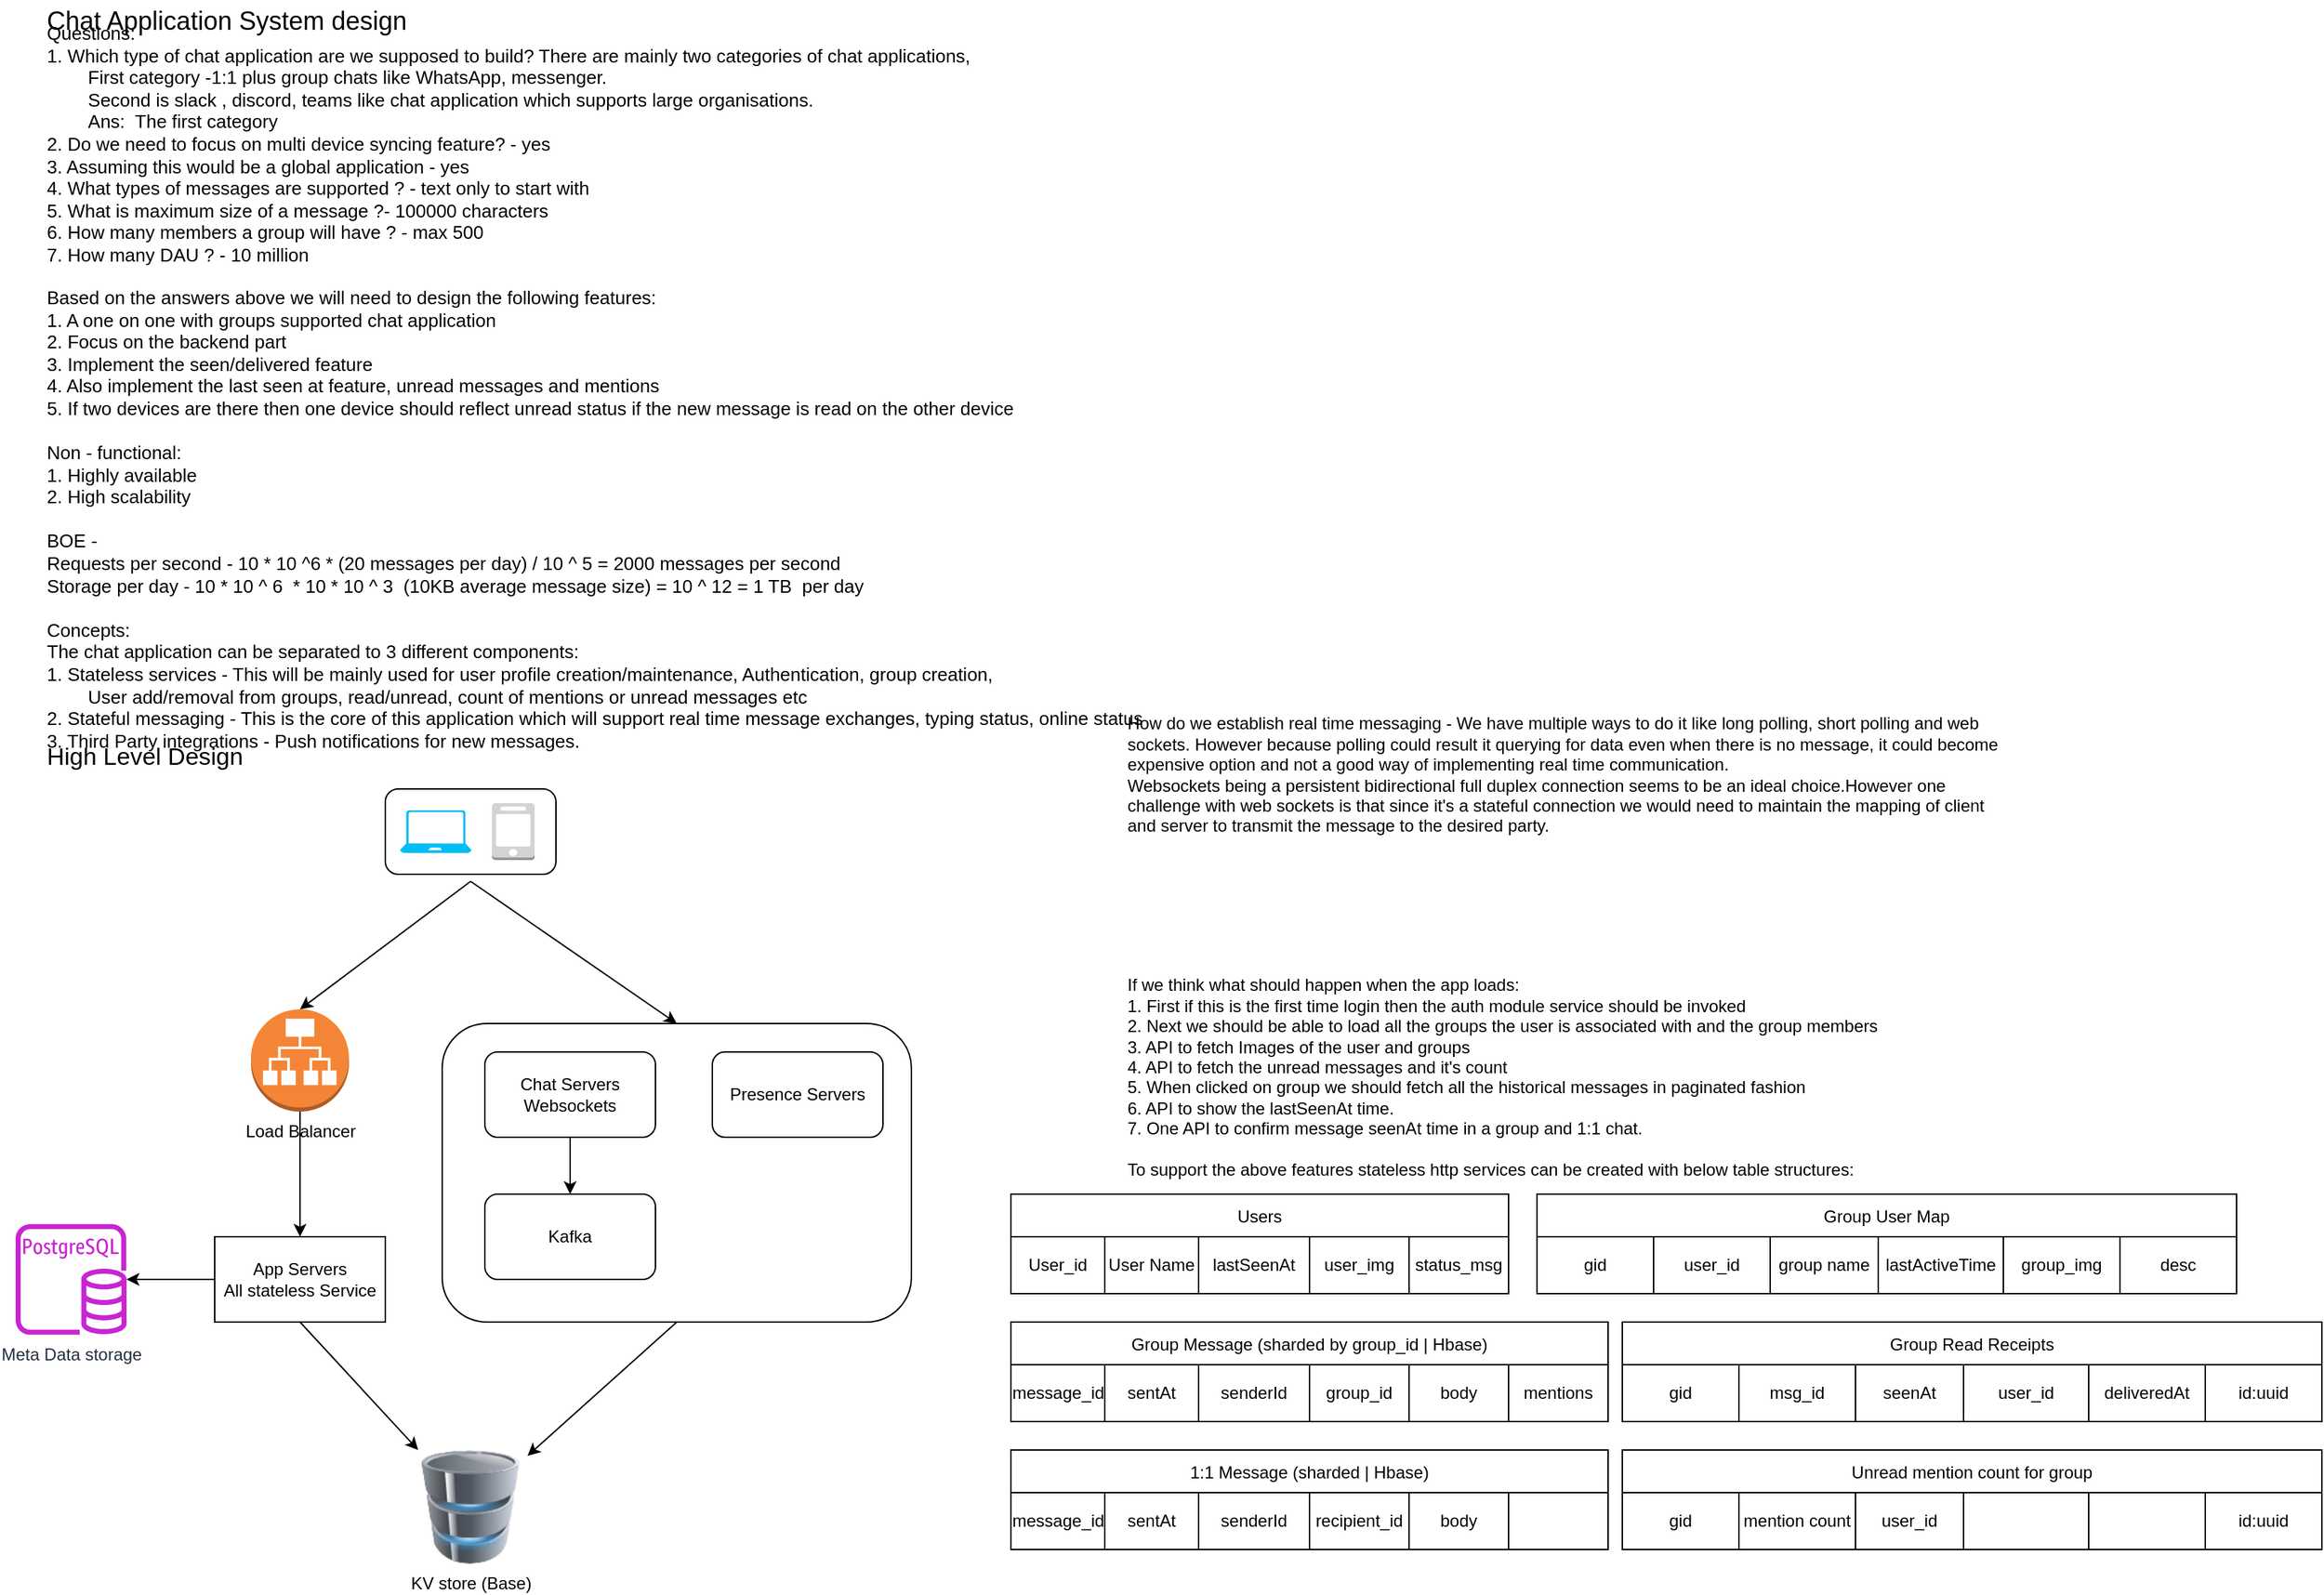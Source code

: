 <mxfile version="24.3.1" type="github">
  <diagram name="Page-1" id="3VYbJmwqDZBETqcIFygg">
    <mxGraphModel dx="2074" dy="1190" grid="1" gridSize="10" guides="1" tooltips="1" connect="1" arrows="1" fold="1" page="1" pageScale="1" pageWidth="827" pageHeight="1169" math="0" shadow="0">
      <root>
        <mxCell id="0" />
        <mxCell id="1" parent="0" />
        <mxCell id="UpVBmO8LdcwkQg-ua9Jf-8" value="" style="rounded=1;whiteSpace=wrap;html=1;" vertex="1" parent="1">
          <mxGeometry x="320" y="750" width="330" height="210" as="geometry" />
        </mxCell>
        <mxCell id="HWvaaGP3WwTQ4oXDmzbK-1" value="&lt;div style=&quot;&quot;&gt;&lt;font style=&quot;font-size: 13px;&quot;&gt;Questions:&lt;/font&gt;&lt;/div&gt;&lt;div style=&quot;&quot;&gt;&lt;font style=&quot;font-size: 13px;&quot;&gt;1. Which type of chat application are we supposed to build? There are mainly two categories of chat applications,&amp;nbsp;&lt;/font&gt;&lt;/div&gt;&lt;div style=&quot;&quot;&gt;&lt;font style=&quot;font-size: 13px;&quot;&gt;&lt;span style=&quot;white-space: pre;&quot;&gt;&#x9;First category -&lt;/span&gt;1:1 plus group chats like WhatsApp, messenger.&amp;nbsp;&lt;/font&gt;&lt;/div&gt;&lt;div style=&quot;&quot;&gt;&lt;font style=&quot;font-size: 13px;&quot;&gt;&lt;span style=&quot;white-space: pre;&quot;&gt;&#x9;&lt;/span&gt;Second is slack , discord, teams like chat application which supports large organisations.&lt;/font&gt;&lt;/div&gt;&lt;div style=&quot;&quot;&gt;&lt;font style=&quot;font-size: 13px;&quot;&gt;&lt;span style=&quot;white-space: pre;&quot;&gt;&#x9;Ans:  The first category&lt;/span&gt;&lt;br&gt;&lt;/font&gt;&lt;/div&gt;&lt;div style=&quot;&quot;&gt;&lt;font&gt;&lt;font size=&quot;2&quot;&gt;&lt;span style=&quot;white-space: pre;&quot;&gt;2. Do we need to focus on multi device syncing feature? - yes&lt;/span&gt;&lt;/font&gt;&lt;/font&gt;&lt;/div&gt;&lt;div style=&quot;&quot;&gt;&lt;font&gt;&lt;font size=&quot;2&quot;&gt;&lt;span style=&quot;white-space: pre;&quot;&gt;3. Assuming this would be a global application - yes&lt;/span&gt;&lt;/font&gt;&lt;/font&gt;&lt;/div&gt;&lt;div style=&quot;&quot;&gt;&lt;font&gt;&lt;font size=&quot;2&quot;&gt;&lt;span style=&quot;white-space: pre;&quot;&gt;4. What types of messages are supported ? - text &lt;/span&gt;&lt;/font&gt;&lt;/font&gt;&lt;font size=&quot;2&quot;&gt;&lt;span style=&quot;white-space: pre;&quot;&gt;only to start with&lt;/span&gt;&lt;/font&gt;&lt;/div&gt;&lt;div style=&quot;&quot;&gt;&lt;font size=&quot;2&quot;&gt;&lt;span style=&quot;white-space: pre;&quot;&gt;5. What is maximum size of a message ?- 100000 characters&lt;/span&gt;&lt;/font&gt;&lt;/div&gt;&lt;div style=&quot;&quot;&gt;&lt;font size=&quot;2&quot;&gt;&lt;span style=&quot;white-space: pre;&quot;&gt;6. How many members a group will have ? - max 500&lt;/span&gt;&lt;/font&gt;&lt;/div&gt;&lt;div style=&quot;&quot;&gt;&lt;font size=&quot;2&quot;&gt;&lt;span style=&quot;white-space: pre;&quot;&gt;7. How many DAU ? - 10 million&lt;/span&gt;&lt;/font&gt;&lt;/div&gt;&lt;div style=&quot;&quot;&gt;&lt;br&gt;&lt;/div&gt;&lt;div style=&quot;&quot;&gt;&lt;font size=&quot;2&quot;&gt;&lt;span style=&quot;white-space: pre;&quot;&gt;Based on the answers above we will need to design the following features:&lt;/span&gt;&lt;/font&gt;&lt;/div&gt;&lt;div style=&quot;&quot;&gt;&lt;font size=&quot;2&quot;&gt;&lt;span style=&quot;white-space: pre;&quot;&gt;1. A one on one with groups supported chat application&lt;/span&gt;&lt;/font&gt;&lt;/div&gt;&lt;div style=&quot;&quot;&gt;&lt;font size=&quot;2&quot;&gt;&lt;span style=&quot;white-space: pre;&quot;&gt;2. Focus on the backend part&lt;/span&gt;&lt;/font&gt;&lt;/div&gt;&lt;div style=&quot;&quot;&gt;&lt;font size=&quot;2&quot;&gt;&lt;span style=&quot;white-space: pre;&quot;&gt;3. Implement the seen/delivered feature&lt;/span&gt;&lt;/font&gt;&lt;/div&gt;&lt;div style=&quot;&quot;&gt;&lt;span style=&quot;font-size: small; white-space: pre;&quot;&gt;4. Also implement the last seen at feature, unread messages and mentions&lt;/span&gt;&lt;font size=&quot;2&quot;&gt;&lt;span style=&quot;white-space: pre;&quot;&gt;&lt;br&gt;&lt;/span&gt;&lt;/font&gt;&lt;/div&gt;&lt;div style=&quot;&quot;&gt;&lt;span style=&quot;font-size: small; white-space: pre;&quot;&gt;5. If two devices are there then one device should reflect unread status if the new message is read on the other device&lt;/span&gt;&lt;/div&gt;&lt;div style=&quot;&quot;&gt;&lt;font size=&quot;2&quot;&gt;&lt;span style=&quot;white-space: pre;&quot;&gt;&lt;br&gt;&lt;/span&gt;&lt;/font&gt;&lt;/div&gt;&lt;div style=&quot;&quot;&gt;&lt;font size=&quot;2&quot;&gt;&lt;span style=&quot;white-space: pre;&quot;&gt;Non - functional:&lt;/span&gt;&lt;/font&gt;&lt;/div&gt;&lt;div style=&quot;&quot;&gt;&lt;font size=&quot;2&quot;&gt;&lt;span style=&quot;white-space: pre;&quot;&gt;1. Highly available&lt;/span&gt;&lt;/font&gt;&lt;/div&gt;&lt;div style=&quot;&quot;&gt;&lt;font size=&quot;2&quot;&gt;&lt;span style=&quot;white-space: pre;&quot;&gt;2. High scalability&lt;/span&gt;&lt;/font&gt;&lt;/div&gt;&lt;div style=&quot;&quot;&gt;&lt;font size=&quot;2&quot;&gt;&lt;span style=&quot;white-space: pre;&quot;&gt;&lt;br&gt;&lt;/span&gt;&lt;/font&gt;&lt;/div&gt;&lt;div style=&quot;&quot;&gt;&lt;font size=&quot;2&quot;&gt;&lt;span style=&quot;white-space: pre;&quot;&gt;BOE - &lt;/span&gt;&lt;/font&gt;&lt;/div&gt;&lt;div style=&quot;&quot;&gt;&lt;font size=&quot;2&quot;&gt;&lt;span style=&quot;white-space: pre;&quot;&gt;Requests per second - 10 * 10 ^6 * (20 messages per day) / 10 ^ 5 = 2000 messages per second&lt;/span&gt;&lt;/font&gt;&lt;/div&gt;&lt;div style=&quot;&quot;&gt;&lt;font size=&quot;2&quot;&gt;&lt;span style=&quot;white-space: pre;&quot;&gt;Storage per day - 10 * 10 ^ 6  * 10 * 10 ^ 3  (10KB average message size) = 10 ^ 12 = 1 TB  per day&lt;/span&gt;&lt;/font&gt;&lt;/div&gt;&lt;div style=&quot;&quot;&gt;&lt;font size=&quot;2&quot;&gt;&lt;span style=&quot;white-space: pre;&quot;&gt;&lt;br&gt;&lt;/span&gt;&lt;/font&gt;&lt;/div&gt;&lt;div style=&quot;&quot;&gt;&lt;font size=&quot;2&quot;&gt;&lt;span style=&quot;white-space: pre;&quot;&gt;Concepts:&lt;/span&gt;&lt;/font&gt;&lt;/div&gt;&lt;div style=&quot;&quot;&gt;&lt;font size=&quot;2&quot;&gt;&lt;span style=&quot;white-space: pre;&quot;&gt;The chat application can be separated to 3 different components:&lt;/span&gt;&lt;/font&gt;&lt;/div&gt;&lt;div style=&quot;&quot;&gt;&lt;font size=&quot;2&quot;&gt;&lt;span style=&quot;white-space: pre;&quot;&gt;1. Stateless services - This will be mainly used for user profile creation/maintenance, Authentication, group creation,&lt;/span&gt;&lt;/font&gt;&lt;/div&gt;&lt;div style=&quot;&quot;&gt;&lt;font size=&quot;2&quot;&gt;&lt;span style=&quot;white-space: pre;&quot;&gt;&lt;span style=&quot;white-space: pre;&quot;&gt;&#x9;&lt;/span&gt;User add/removal from groups, read/unread, count of mentions or unread messages etc&lt;/span&gt;&lt;/font&gt;&lt;/div&gt;&lt;div style=&quot;&quot;&gt;&lt;font size=&quot;2&quot;&gt;&lt;span style=&quot;white-space: pre;&quot;&gt;2. Stateful messaging - This is the core of this application which will support real time message exchanges, typing status, online status&lt;/span&gt;&lt;/font&gt;&lt;/div&gt;&lt;div style=&quot;&quot;&gt;&lt;font size=&quot;2&quot;&gt;&lt;span style=&quot;white-space: pre;&quot;&gt;3. Third Party integrations - Push notifications for new messages.&lt;/span&gt;&lt;/font&gt;&lt;/div&gt;&lt;div style=&quot;&quot;&gt;&lt;font size=&quot;2&quot;&gt;&lt;span style=&quot;white-space: pre;&quot;&gt;&lt;br&gt;&lt;/span&gt;&lt;/font&gt;&lt;/div&gt;" style="text;strokeColor=none;align=left;fillColor=none;html=1;verticalAlign=middle;whiteSpace=wrap;rounded=0;" parent="1" vertex="1">
          <mxGeometry x="40" y="80" width="690" height="460" as="geometry" />
        </mxCell>
        <mxCell id="HWvaaGP3WwTQ4oXDmzbK-2" value="&lt;div style=&quot;&quot;&gt;&lt;font style=&quot;font-size: 18px;&quot;&gt;Chat Application System design&lt;/font&gt;&lt;/div&gt;" style="text;strokeColor=none;align=left;fillColor=none;html=1;verticalAlign=middle;whiteSpace=wrap;rounded=0;" parent="1" vertex="1">
          <mxGeometry x="40" y="30" width="310" height="30" as="geometry" />
        </mxCell>
        <mxCell id="HWvaaGP3WwTQ4oXDmzbK-3" value="&lt;font style=&quot;font-size: 17px;&quot;&gt;High Level Design&lt;/font&gt;" style="text;strokeColor=none;align=left;fillColor=none;html=1;verticalAlign=middle;whiteSpace=wrap;rounded=0;" parent="1" vertex="1">
          <mxGeometry x="40" y="548" width="200" height="30" as="geometry" />
        </mxCell>
        <mxCell id="HWvaaGP3WwTQ4oXDmzbK-7" value="Load Balancer" style="outlineConnect=0;dashed=0;verticalLabelPosition=bottom;verticalAlign=top;align=center;html=1;shape=mxgraph.aws3.application_load_balancer;fillColor=#F58536;gradientColor=none;" parent="1" vertex="1">
          <mxGeometry x="185.5" y="740" width="69" height="72" as="geometry" />
        </mxCell>
        <mxCell id="HWvaaGP3WwTQ4oXDmzbK-11" value="KV store (Base)" style="image;html=1;image=img/lib/clip_art/computers/Database_128x128.png" parent="1" vertex="1">
          <mxGeometry x="300" y="1050" width="80" height="80" as="geometry" />
        </mxCell>
        <mxCell id="HWvaaGP3WwTQ4oXDmzbK-12" value="App Servers&lt;div&gt;All stateless Service&lt;/div&gt;" style="rounded=0;whiteSpace=wrap;html=1;" parent="1" vertex="1">
          <mxGeometry x="160" y="900" width="120" height="60" as="geometry" />
        </mxCell>
        <mxCell id="HWvaaGP3WwTQ4oXDmzbK-15" value="Chat Servers&lt;div&gt;Websockets&lt;/div&gt;" style="rounded=1;whiteSpace=wrap;html=1;" parent="1" vertex="1">
          <mxGeometry x="350" y="770" width="120" height="60" as="geometry" />
        </mxCell>
        <mxCell id="HWvaaGP3WwTQ4oXDmzbK-16" value="Meta Data storage" style="sketch=0;outlineConnect=0;fontColor=#232F3E;gradientColor=none;fillColor=#C925D1;strokeColor=none;dashed=0;verticalLabelPosition=bottom;verticalAlign=top;align=center;html=1;fontSize=12;fontStyle=0;aspect=fixed;pointerEvents=1;shape=mxgraph.aws4.rds_postgresql_instance;" parent="1" vertex="1">
          <mxGeometry x="20" y="891" width="78" height="78" as="geometry" />
        </mxCell>
        <mxCell id="HWvaaGP3WwTQ4oXDmzbK-19" value="Kafka" style="rounded=1;whiteSpace=wrap;html=1;" parent="1" vertex="1">
          <mxGeometry x="350" y="870" width="120" height="60" as="geometry" />
        </mxCell>
        <mxCell id="HWvaaGP3WwTQ4oXDmzbK-20" value="Presence Servers" style="rounded=1;whiteSpace=wrap;html=1;" parent="1" vertex="1">
          <mxGeometry x="510" y="770" width="120" height="60" as="geometry" />
        </mxCell>
        <mxCell id="y-Os3jITyolEBnI4brBV-3" value="How do we establish real time messaging - We have multiple ways to do it like long polling, short polling and web sockets. However because polling could result it querying for data even when there is no message, it could become expensive option and not a good way of implementing real time communication.&amp;nbsp;&lt;div&gt;Websockets being a persistent bidirectional full duplex connection seems to be an ideal choice.However one challenge with web sockets is that since it&#39;s a stateful connection we would need to maintain the mapping of client and server to transmit the message to the desired party.&lt;/div&gt;" style="text;strokeColor=none;align=left;fillColor=none;html=1;verticalAlign=middle;whiteSpace=wrap;rounded=0;" parent="1" vertex="1">
          <mxGeometry x="800" y="520" width="620" height="110" as="geometry" />
        </mxCell>
        <mxCell id="UpVBmO8LdcwkQg-ua9Jf-4" value="" style="group" vertex="1" connectable="0" parent="1">
          <mxGeometry x="280" y="585" width="120" height="60" as="geometry" />
        </mxCell>
        <mxCell id="UpVBmO8LdcwkQg-ua9Jf-3" value="" style="rounded=1;whiteSpace=wrap;html=1;" vertex="1" parent="UpVBmO8LdcwkQg-ua9Jf-4">
          <mxGeometry width="120" height="60" as="geometry" />
        </mxCell>
        <mxCell id="HWvaaGP3WwTQ4oXDmzbK-4" value="" style="outlineConnect=0;dashed=0;verticalLabelPosition=bottom;verticalAlign=top;align=center;html=1;shape=mxgraph.aws3.mobile_client;fillColor=#D2D3D3;gradientColor=none;" parent="UpVBmO8LdcwkQg-ua9Jf-4" vertex="1">
          <mxGeometry x="75" y="10" width="30" height="40" as="geometry" />
        </mxCell>
        <mxCell id="HWvaaGP3WwTQ4oXDmzbK-5" value="" style="verticalLabelPosition=bottom;html=1;verticalAlign=top;align=center;strokeColor=none;fillColor=#00BEF2;shape=mxgraph.azure.laptop;pointerEvents=1;" parent="UpVBmO8LdcwkQg-ua9Jf-4" vertex="1">
          <mxGeometry x="10.5" y="15" width="50" height="30" as="geometry" />
        </mxCell>
        <mxCell id="UpVBmO8LdcwkQg-ua9Jf-6" value="" style="edgeStyle=none;orthogonalLoop=1;jettySize=auto;html=1;rounded=0;entryX=0.5;entryY=0;entryDx=0;entryDy=0;entryPerimeter=0;" edge="1" parent="1" target="HWvaaGP3WwTQ4oXDmzbK-7">
          <mxGeometry width="80" relative="1" as="geometry">
            <mxPoint x="340" y="650" as="sourcePoint" />
            <mxPoint x="410" y="690" as="targetPoint" />
            <Array as="points" />
          </mxGeometry>
        </mxCell>
        <mxCell id="UpVBmO8LdcwkQg-ua9Jf-7" value="" style="edgeStyle=none;orthogonalLoop=1;jettySize=auto;html=1;rounded=0;entryX=0.5;entryY=0;entryDx=0;entryDy=0;" edge="1" parent="1" target="UpVBmO8LdcwkQg-ua9Jf-8">
          <mxGeometry width="80" relative="1" as="geometry">
            <mxPoint x="340" y="650" as="sourcePoint" />
            <mxPoint x="440" y="690" as="targetPoint" />
            <Array as="points" />
          </mxGeometry>
        </mxCell>
        <mxCell id="UpVBmO8LdcwkQg-ua9Jf-9" value="" style="edgeStyle=none;orthogonalLoop=1;jettySize=auto;html=1;rounded=0;exitX=0.5;exitY=1;exitDx=0;exitDy=0;exitPerimeter=0;" edge="1" parent="1" source="HWvaaGP3WwTQ4oXDmzbK-7" target="HWvaaGP3WwTQ4oXDmzbK-12">
          <mxGeometry width="80" relative="1" as="geometry">
            <mxPoint x="30" y="750" as="sourcePoint" />
            <mxPoint x="110" y="750" as="targetPoint" />
            <Array as="points" />
          </mxGeometry>
        </mxCell>
        <mxCell id="UpVBmO8LdcwkQg-ua9Jf-10" value="" style="edgeStyle=none;orthogonalLoop=1;jettySize=auto;html=1;rounded=0;exitX=0;exitY=0.5;exitDx=0;exitDy=0;" edge="1" parent="1" source="HWvaaGP3WwTQ4oXDmzbK-12" target="HWvaaGP3WwTQ4oXDmzbK-16">
          <mxGeometry width="80" relative="1" as="geometry">
            <mxPoint x="220" y="1040" as="sourcePoint" />
            <mxPoint x="300" y="1040" as="targetPoint" />
            <Array as="points" />
          </mxGeometry>
        </mxCell>
        <mxCell id="UpVBmO8LdcwkQg-ua9Jf-11" value="" style="edgeStyle=none;orthogonalLoop=1;jettySize=auto;html=1;rounded=0;exitX=0.5;exitY=1;exitDx=0;exitDy=0;" edge="1" parent="1" source="UpVBmO8LdcwkQg-ua9Jf-8" target="HWvaaGP3WwTQ4oXDmzbK-11">
          <mxGeometry width="80" relative="1" as="geometry">
            <mxPoint x="500" y="1010" as="sourcePoint" />
            <mxPoint x="580" y="1010" as="targetPoint" />
            <Array as="points" />
          </mxGeometry>
        </mxCell>
        <mxCell id="UpVBmO8LdcwkQg-ua9Jf-12" value="" style="edgeStyle=none;orthogonalLoop=1;jettySize=auto;html=1;rounded=0;exitX=0.5;exitY=1;exitDx=0;exitDy=0;" edge="1" parent="1" source="HWvaaGP3WwTQ4oXDmzbK-12" target="HWvaaGP3WwTQ4oXDmzbK-11">
          <mxGeometry width="80" relative="1" as="geometry">
            <mxPoint x="210" y="1020" as="sourcePoint" />
            <mxPoint x="290" y="1020" as="targetPoint" />
            <Array as="points" />
          </mxGeometry>
        </mxCell>
        <mxCell id="UpVBmO8LdcwkQg-ua9Jf-13" value="" style="edgeStyle=none;orthogonalLoop=1;jettySize=auto;html=1;rounded=0;exitX=0.5;exitY=1;exitDx=0;exitDy=0;" edge="1" parent="1" source="HWvaaGP3WwTQ4oXDmzbK-15" target="HWvaaGP3WwTQ4oXDmzbK-19">
          <mxGeometry width="80" relative="1" as="geometry">
            <mxPoint x="600" y="1050" as="sourcePoint" />
            <mxPoint x="680" y="1050" as="targetPoint" />
            <Array as="points" />
          </mxGeometry>
        </mxCell>
        <mxCell id="UpVBmO8LdcwkQg-ua9Jf-14" value="If we think what should happen when the app loads:&lt;div&gt;1. First if this is the first time login then the auth module service should be invoked&lt;/div&gt;&lt;div&gt;2. Next we should be able to load all the groups the user is associated with and the group members&lt;/div&gt;&lt;div&gt;3. API to fetch Images of the user and groups&lt;/div&gt;&lt;div&gt;4. API to fetch the unread messages and it&#39;s count&lt;/div&gt;&lt;div&gt;5. When clicked on group we should fetch all the historical messages in paginated fashion&lt;/div&gt;&lt;div&gt;6. API to show the lastSeenAt time.&lt;/div&gt;&lt;div&gt;7. One API to confirm message seenAt time in a group and 1:1 chat.&lt;/div&gt;&lt;div&gt;&lt;br&gt;&lt;/div&gt;&lt;div&gt;To support the above features stateless http services can be created with below table structures:&lt;/div&gt;&lt;div&gt;&lt;br&gt;&lt;/div&gt;" style="text;strokeColor=none;align=left;fillColor=none;html=1;verticalAlign=middle;whiteSpace=wrap;rounded=0;" vertex="1" parent="1">
          <mxGeometry x="800" y="710" width="630" height="170" as="geometry" />
        </mxCell>
        <mxCell id="UpVBmO8LdcwkQg-ua9Jf-22" value="Group User Map" style="shape=table;startSize=30;container=1;collapsible=0;childLayout=tableLayout;" vertex="1" parent="1">
          <mxGeometry x="1090" y="870" width="492" height="70" as="geometry" />
        </mxCell>
        <mxCell id="UpVBmO8LdcwkQg-ua9Jf-23" value="" style="shape=tableRow;horizontal=0;startSize=0;swimlaneHead=0;swimlaneBody=0;strokeColor=inherit;top=0;left=0;bottom=0;right=0;collapsible=0;dropTarget=0;fillColor=none;points=[[0,0.5],[1,0.5]];portConstraint=eastwest;" vertex="1" parent="UpVBmO8LdcwkQg-ua9Jf-22">
          <mxGeometry y="30" width="492" height="40" as="geometry" />
        </mxCell>
        <mxCell id="UpVBmO8LdcwkQg-ua9Jf-24" value="gid" style="shape=partialRectangle;html=1;whiteSpace=wrap;connectable=0;strokeColor=inherit;overflow=hidden;fillColor=none;top=0;left=0;bottom=0;right=0;pointerEvents=1;" vertex="1" parent="UpVBmO8LdcwkQg-ua9Jf-23">
          <mxGeometry width="82" height="40" as="geometry">
            <mxRectangle width="82" height="40" as="alternateBounds" />
          </mxGeometry>
        </mxCell>
        <mxCell id="UpVBmO8LdcwkQg-ua9Jf-25" value="user_id" style="shape=partialRectangle;html=1;whiteSpace=wrap;connectable=0;strokeColor=inherit;overflow=hidden;fillColor=none;top=0;left=0;bottom=0;right=0;pointerEvents=1;" vertex="1" parent="UpVBmO8LdcwkQg-ua9Jf-23">
          <mxGeometry x="82" width="82" height="40" as="geometry">
            <mxRectangle width="82" height="40" as="alternateBounds" />
          </mxGeometry>
        </mxCell>
        <mxCell id="UpVBmO8LdcwkQg-ua9Jf-26" value="group name" style="shape=partialRectangle;html=1;whiteSpace=wrap;connectable=0;strokeColor=inherit;overflow=hidden;fillColor=none;top=0;left=0;bottom=0;right=0;pointerEvents=1;" vertex="1" parent="UpVBmO8LdcwkQg-ua9Jf-23">
          <mxGeometry x="164" width="76" height="40" as="geometry">
            <mxRectangle width="76" height="40" as="alternateBounds" />
          </mxGeometry>
        </mxCell>
        <mxCell id="UpVBmO8LdcwkQg-ua9Jf-27" value="lastActiveTime" style="shape=partialRectangle;html=1;whiteSpace=wrap;connectable=0;strokeColor=inherit;overflow=hidden;fillColor=none;top=0;left=0;bottom=0;right=0;pointerEvents=1;" vertex="1" parent="UpVBmO8LdcwkQg-ua9Jf-23">
          <mxGeometry x="240" width="88" height="40" as="geometry">
            <mxRectangle width="88" height="40" as="alternateBounds" />
          </mxGeometry>
        </mxCell>
        <mxCell id="UpVBmO8LdcwkQg-ua9Jf-28" value="group_img" style="shape=partialRectangle;html=1;whiteSpace=wrap;connectable=0;strokeColor=inherit;overflow=hidden;fillColor=none;top=0;left=0;bottom=0;right=0;pointerEvents=1;" vertex="1" parent="UpVBmO8LdcwkQg-ua9Jf-23">
          <mxGeometry x="328" width="82" height="40" as="geometry">
            <mxRectangle width="82" height="40" as="alternateBounds" />
          </mxGeometry>
        </mxCell>
        <mxCell id="UpVBmO8LdcwkQg-ua9Jf-69" value="desc" style="shape=partialRectangle;html=1;whiteSpace=wrap;connectable=0;strokeColor=inherit;overflow=hidden;fillColor=none;top=0;left=0;bottom=0;right=0;pointerEvents=1;" vertex="1" parent="UpVBmO8LdcwkQg-ua9Jf-23">
          <mxGeometry x="410" width="82" height="40" as="geometry">
            <mxRectangle width="82" height="40" as="alternateBounds" />
          </mxGeometry>
        </mxCell>
        <mxCell id="UpVBmO8LdcwkQg-ua9Jf-48" value="Users" style="shape=table;startSize=30;container=1;collapsible=0;childLayout=tableLayout;" vertex="1" parent="1">
          <mxGeometry x="720" y="870" width="350" height="70" as="geometry" />
        </mxCell>
        <mxCell id="UpVBmO8LdcwkQg-ua9Jf-49" value="" style="shape=tableRow;horizontal=0;startSize=0;swimlaneHead=0;swimlaneBody=0;strokeColor=inherit;top=0;left=0;bottom=0;right=0;collapsible=0;dropTarget=0;fillColor=none;points=[[0,0.5],[1,0.5]];portConstraint=eastwest;" vertex="1" parent="UpVBmO8LdcwkQg-ua9Jf-48">
          <mxGeometry y="30" width="350" height="40" as="geometry" />
        </mxCell>
        <mxCell id="UpVBmO8LdcwkQg-ua9Jf-50" value="User_id" style="shape=partialRectangle;html=1;whiteSpace=wrap;connectable=0;strokeColor=inherit;overflow=hidden;fillColor=none;top=0;left=0;bottom=0;right=0;pointerEvents=1;" vertex="1" parent="UpVBmO8LdcwkQg-ua9Jf-49">
          <mxGeometry width="66" height="40" as="geometry">
            <mxRectangle width="66" height="40" as="alternateBounds" />
          </mxGeometry>
        </mxCell>
        <mxCell id="UpVBmO8LdcwkQg-ua9Jf-51" value="User Name" style="shape=partialRectangle;html=1;whiteSpace=wrap;connectable=0;strokeColor=inherit;overflow=hidden;fillColor=none;top=0;left=0;bottom=0;right=0;pointerEvents=1;" vertex="1" parent="UpVBmO8LdcwkQg-ua9Jf-49">
          <mxGeometry x="66" width="66" height="40" as="geometry">
            <mxRectangle width="66" height="40" as="alternateBounds" />
          </mxGeometry>
        </mxCell>
        <mxCell id="UpVBmO8LdcwkQg-ua9Jf-52" value="lastSeenAt" style="shape=partialRectangle;html=1;whiteSpace=wrap;connectable=0;strokeColor=inherit;overflow=hidden;fillColor=none;top=0;left=0;bottom=0;right=0;pointerEvents=1;" vertex="1" parent="UpVBmO8LdcwkQg-ua9Jf-49">
          <mxGeometry x="132" width="78" height="40" as="geometry">
            <mxRectangle width="78" height="40" as="alternateBounds" />
          </mxGeometry>
        </mxCell>
        <mxCell id="UpVBmO8LdcwkQg-ua9Jf-53" value="user_img" style="shape=partialRectangle;html=1;whiteSpace=wrap;connectable=0;strokeColor=inherit;overflow=hidden;fillColor=none;top=0;left=0;bottom=0;right=0;pointerEvents=1;" vertex="1" parent="UpVBmO8LdcwkQg-ua9Jf-49">
          <mxGeometry x="210" width="70" height="40" as="geometry">
            <mxRectangle width="70" height="40" as="alternateBounds" />
          </mxGeometry>
        </mxCell>
        <mxCell id="UpVBmO8LdcwkQg-ua9Jf-54" value="status_msg" style="shape=partialRectangle;html=1;whiteSpace=wrap;connectable=0;strokeColor=inherit;overflow=hidden;fillColor=none;top=0;left=0;bottom=0;right=0;pointerEvents=1;" vertex="1" parent="UpVBmO8LdcwkQg-ua9Jf-49">
          <mxGeometry x="280" width="70" height="40" as="geometry">
            <mxRectangle width="70" height="40" as="alternateBounds" />
          </mxGeometry>
        </mxCell>
        <mxCell id="UpVBmO8LdcwkQg-ua9Jf-56" value="Group Message (sharded by group_id | Hbase)" style="shape=table;startSize=30;container=1;collapsible=0;childLayout=tableLayout;" vertex="1" parent="1">
          <mxGeometry x="720" y="960" width="420" height="70" as="geometry" />
        </mxCell>
        <mxCell id="UpVBmO8LdcwkQg-ua9Jf-57" value="" style="shape=tableRow;horizontal=0;startSize=0;swimlaneHead=0;swimlaneBody=0;strokeColor=inherit;top=0;left=0;bottom=0;right=0;collapsible=0;dropTarget=0;fillColor=none;points=[[0,0.5],[1,0.5]];portConstraint=eastwest;" vertex="1" parent="UpVBmO8LdcwkQg-ua9Jf-56">
          <mxGeometry y="30" width="420" height="40" as="geometry" />
        </mxCell>
        <mxCell id="UpVBmO8LdcwkQg-ua9Jf-58" value="message_id" style="shape=partialRectangle;html=1;whiteSpace=wrap;connectable=0;strokeColor=inherit;overflow=hidden;fillColor=none;top=0;left=0;bottom=0;right=0;pointerEvents=1;" vertex="1" parent="UpVBmO8LdcwkQg-ua9Jf-57">
          <mxGeometry width="66" height="40" as="geometry">
            <mxRectangle width="66" height="40" as="alternateBounds" />
          </mxGeometry>
        </mxCell>
        <mxCell id="UpVBmO8LdcwkQg-ua9Jf-59" value="sentAt" style="shape=partialRectangle;html=1;whiteSpace=wrap;connectable=0;strokeColor=inherit;overflow=hidden;fillColor=none;top=0;left=0;bottom=0;right=0;pointerEvents=1;" vertex="1" parent="UpVBmO8LdcwkQg-ua9Jf-57">
          <mxGeometry x="66" width="66" height="40" as="geometry">
            <mxRectangle width="66" height="40" as="alternateBounds" />
          </mxGeometry>
        </mxCell>
        <mxCell id="UpVBmO8LdcwkQg-ua9Jf-60" value="senderId" style="shape=partialRectangle;html=1;whiteSpace=wrap;connectable=0;strokeColor=inherit;overflow=hidden;fillColor=none;top=0;left=0;bottom=0;right=0;pointerEvents=1;" vertex="1" parent="UpVBmO8LdcwkQg-ua9Jf-57">
          <mxGeometry x="132" width="78" height="40" as="geometry">
            <mxRectangle width="78" height="40" as="alternateBounds" />
          </mxGeometry>
        </mxCell>
        <mxCell id="UpVBmO8LdcwkQg-ua9Jf-61" value="group_id" style="shape=partialRectangle;html=1;whiteSpace=wrap;connectable=0;strokeColor=inherit;overflow=hidden;fillColor=none;top=0;left=0;bottom=0;right=0;pointerEvents=1;" vertex="1" parent="UpVBmO8LdcwkQg-ua9Jf-57">
          <mxGeometry x="210" width="70" height="40" as="geometry">
            <mxRectangle width="70" height="40" as="alternateBounds" />
          </mxGeometry>
        </mxCell>
        <mxCell id="UpVBmO8LdcwkQg-ua9Jf-62" value="body" style="shape=partialRectangle;html=1;whiteSpace=wrap;connectable=0;strokeColor=inherit;overflow=hidden;fillColor=none;top=0;left=0;bottom=0;right=0;pointerEvents=1;" vertex="1" parent="UpVBmO8LdcwkQg-ua9Jf-57">
          <mxGeometry x="280" width="70" height="40" as="geometry">
            <mxRectangle width="70" height="40" as="alternateBounds" />
          </mxGeometry>
        </mxCell>
        <mxCell id="UpVBmO8LdcwkQg-ua9Jf-78" value="mentions" style="shape=partialRectangle;html=1;whiteSpace=wrap;connectable=0;strokeColor=inherit;overflow=hidden;fillColor=none;top=0;left=0;bottom=0;right=0;pointerEvents=1;" vertex="1" parent="UpVBmO8LdcwkQg-ua9Jf-57">
          <mxGeometry x="350" width="70" height="40" as="geometry">
            <mxRectangle width="70" height="40" as="alternateBounds" />
          </mxGeometry>
        </mxCell>
        <mxCell id="UpVBmO8LdcwkQg-ua9Jf-70" value="Group Read Receipts" style="shape=table;startSize=30;container=1;collapsible=0;childLayout=tableLayout;" vertex="1" parent="1">
          <mxGeometry x="1150" y="960" width="492" height="70" as="geometry" />
        </mxCell>
        <mxCell id="UpVBmO8LdcwkQg-ua9Jf-71" value="" style="shape=tableRow;horizontal=0;startSize=0;swimlaneHead=0;swimlaneBody=0;strokeColor=inherit;top=0;left=0;bottom=0;right=0;collapsible=0;dropTarget=0;fillColor=none;points=[[0,0.5],[1,0.5]];portConstraint=eastwest;" vertex="1" parent="UpVBmO8LdcwkQg-ua9Jf-70">
          <mxGeometry y="30" width="492" height="40" as="geometry" />
        </mxCell>
        <mxCell id="UpVBmO8LdcwkQg-ua9Jf-72" value="gid" style="shape=partialRectangle;html=1;whiteSpace=wrap;connectable=0;strokeColor=inherit;overflow=hidden;fillColor=none;top=0;left=0;bottom=0;right=0;pointerEvents=1;" vertex="1" parent="UpVBmO8LdcwkQg-ua9Jf-71">
          <mxGeometry width="82" height="40" as="geometry">
            <mxRectangle width="82" height="40" as="alternateBounds" />
          </mxGeometry>
        </mxCell>
        <mxCell id="UpVBmO8LdcwkQg-ua9Jf-73" value="msg_id" style="shape=partialRectangle;html=1;whiteSpace=wrap;connectable=0;strokeColor=inherit;overflow=hidden;fillColor=none;top=0;left=0;bottom=0;right=0;pointerEvents=1;" vertex="1" parent="UpVBmO8LdcwkQg-ua9Jf-71">
          <mxGeometry x="82" width="82" height="40" as="geometry">
            <mxRectangle width="82" height="40" as="alternateBounds" />
          </mxGeometry>
        </mxCell>
        <mxCell id="UpVBmO8LdcwkQg-ua9Jf-74" value="seenAt" style="shape=partialRectangle;html=1;whiteSpace=wrap;connectable=0;strokeColor=inherit;overflow=hidden;fillColor=none;top=0;left=0;bottom=0;right=0;pointerEvents=1;" vertex="1" parent="UpVBmO8LdcwkQg-ua9Jf-71">
          <mxGeometry x="164" width="76" height="40" as="geometry">
            <mxRectangle width="76" height="40" as="alternateBounds" />
          </mxGeometry>
        </mxCell>
        <mxCell id="UpVBmO8LdcwkQg-ua9Jf-75" value="user_id" style="shape=partialRectangle;html=1;whiteSpace=wrap;connectable=0;strokeColor=inherit;overflow=hidden;fillColor=none;top=0;left=0;bottom=0;right=0;pointerEvents=1;" vertex="1" parent="UpVBmO8LdcwkQg-ua9Jf-71">
          <mxGeometry x="240" width="88" height="40" as="geometry">
            <mxRectangle width="88" height="40" as="alternateBounds" />
          </mxGeometry>
        </mxCell>
        <mxCell id="UpVBmO8LdcwkQg-ua9Jf-76" value="deliveredAt" style="shape=partialRectangle;html=1;whiteSpace=wrap;connectable=0;strokeColor=inherit;overflow=hidden;fillColor=none;top=0;left=0;bottom=0;right=0;pointerEvents=1;" vertex="1" parent="UpVBmO8LdcwkQg-ua9Jf-71">
          <mxGeometry x="328" width="82" height="40" as="geometry">
            <mxRectangle width="82" height="40" as="alternateBounds" />
          </mxGeometry>
        </mxCell>
        <mxCell id="UpVBmO8LdcwkQg-ua9Jf-95" value="id:uuid" style="shape=partialRectangle;html=1;whiteSpace=wrap;connectable=0;strokeColor=inherit;overflow=hidden;fillColor=none;top=0;left=0;bottom=0;right=0;pointerEvents=1;" vertex="1" parent="UpVBmO8LdcwkQg-ua9Jf-71">
          <mxGeometry x="410" width="82" height="40" as="geometry">
            <mxRectangle width="82" height="40" as="alternateBounds" />
          </mxGeometry>
        </mxCell>
        <mxCell id="UpVBmO8LdcwkQg-ua9Jf-79" value="1:1 Message (sharded | Hbase)" style="shape=table;startSize=30;container=1;collapsible=0;childLayout=tableLayout;" vertex="1" parent="1">
          <mxGeometry x="720" y="1050" width="420" height="70" as="geometry" />
        </mxCell>
        <mxCell id="UpVBmO8LdcwkQg-ua9Jf-80" value="" style="shape=tableRow;horizontal=0;startSize=0;swimlaneHead=0;swimlaneBody=0;strokeColor=inherit;top=0;left=0;bottom=0;right=0;collapsible=0;dropTarget=0;fillColor=none;points=[[0,0.5],[1,0.5]];portConstraint=eastwest;" vertex="1" parent="UpVBmO8LdcwkQg-ua9Jf-79">
          <mxGeometry y="30" width="420" height="40" as="geometry" />
        </mxCell>
        <mxCell id="UpVBmO8LdcwkQg-ua9Jf-81" value="message_id" style="shape=partialRectangle;html=1;whiteSpace=wrap;connectable=0;strokeColor=inherit;overflow=hidden;fillColor=none;top=0;left=0;bottom=0;right=0;pointerEvents=1;" vertex="1" parent="UpVBmO8LdcwkQg-ua9Jf-80">
          <mxGeometry width="66" height="40" as="geometry">
            <mxRectangle width="66" height="40" as="alternateBounds" />
          </mxGeometry>
        </mxCell>
        <mxCell id="UpVBmO8LdcwkQg-ua9Jf-82" value="sentAt" style="shape=partialRectangle;html=1;whiteSpace=wrap;connectable=0;strokeColor=inherit;overflow=hidden;fillColor=none;top=0;left=0;bottom=0;right=0;pointerEvents=1;" vertex="1" parent="UpVBmO8LdcwkQg-ua9Jf-80">
          <mxGeometry x="66" width="66" height="40" as="geometry">
            <mxRectangle width="66" height="40" as="alternateBounds" />
          </mxGeometry>
        </mxCell>
        <mxCell id="UpVBmO8LdcwkQg-ua9Jf-83" value="senderId" style="shape=partialRectangle;html=1;whiteSpace=wrap;connectable=0;strokeColor=inherit;overflow=hidden;fillColor=none;top=0;left=0;bottom=0;right=0;pointerEvents=1;" vertex="1" parent="UpVBmO8LdcwkQg-ua9Jf-80">
          <mxGeometry x="132" width="78" height="40" as="geometry">
            <mxRectangle width="78" height="40" as="alternateBounds" />
          </mxGeometry>
        </mxCell>
        <mxCell id="UpVBmO8LdcwkQg-ua9Jf-84" value="recipient_id" style="shape=partialRectangle;html=1;whiteSpace=wrap;connectable=0;strokeColor=inherit;overflow=hidden;fillColor=none;top=0;left=0;bottom=0;right=0;pointerEvents=1;" vertex="1" parent="UpVBmO8LdcwkQg-ua9Jf-80">
          <mxGeometry x="210" width="70" height="40" as="geometry">
            <mxRectangle width="70" height="40" as="alternateBounds" />
          </mxGeometry>
        </mxCell>
        <mxCell id="UpVBmO8LdcwkQg-ua9Jf-85" value="body" style="shape=partialRectangle;html=1;whiteSpace=wrap;connectable=0;strokeColor=inherit;overflow=hidden;fillColor=none;top=0;left=0;bottom=0;right=0;pointerEvents=1;" vertex="1" parent="UpVBmO8LdcwkQg-ua9Jf-80">
          <mxGeometry x="280" width="70" height="40" as="geometry">
            <mxRectangle width="70" height="40" as="alternateBounds" />
          </mxGeometry>
        </mxCell>
        <mxCell id="UpVBmO8LdcwkQg-ua9Jf-86" style="shape=partialRectangle;html=1;whiteSpace=wrap;connectable=0;strokeColor=inherit;overflow=hidden;fillColor=none;top=0;left=0;bottom=0;right=0;pointerEvents=1;" vertex="1" parent="UpVBmO8LdcwkQg-ua9Jf-80">
          <mxGeometry x="350" width="70" height="40" as="geometry">
            <mxRectangle width="70" height="40" as="alternateBounds" />
          </mxGeometry>
        </mxCell>
        <mxCell id="UpVBmO8LdcwkQg-ua9Jf-87" value="Unread mention count for group" style="shape=table;startSize=30;container=1;collapsible=0;childLayout=tableLayout;" vertex="1" parent="1">
          <mxGeometry x="1150" y="1050" width="492" height="70" as="geometry" />
        </mxCell>
        <mxCell id="UpVBmO8LdcwkQg-ua9Jf-88" value="" style="shape=tableRow;horizontal=0;startSize=0;swimlaneHead=0;swimlaneBody=0;strokeColor=inherit;top=0;left=0;bottom=0;right=0;collapsible=0;dropTarget=0;fillColor=none;points=[[0,0.5],[1,0.5]];portConstraint=eastwest;" vertex="1" parent="UpVBmO8LdcwkQg-ua9Jf-87">
          <mxGeometry y="30" width="492" height="40" as="geometry" />
        </mxCell>
        <mxCell id="UpVBmO8LdcwkQg-ua9Jf-89" value="gid" style="shape=partialRectangle;html=1;whiteSpace=wrap;connectable=0;strokeColor=inherit;overflow=hidden;fillColor=none;top=0;left=0;bottom=0;right=0;pointerEvents=1;" vertex="1" parent="UpVBmO8LdcwkQg-ua9Jf-88">
          <mxGeometry width="82" height="40" as="geometry">
            <mxRectangle width="82" height="40" as="alternateBounds" />
          </mxGeometry>
        </mxCell>
        <mxCell id="UpVBmO8LdcwkQg-ua9Jf-90" value="mention count" style="shape=partialRectangle;html=1;whiteSpace=wrap;connectable=0;strokeColor=inherit;overflow=hidden;fillColor=none;top=0;left=0;bottom=0;right=0;pointerEvents=1;" vertex="1" parent="UpVBmO8LdcwkQg-ua9Jf-88">
          <mxGeometry x="82" width="82" height="40" as="geometry">
            <mxRectangle width="82" height="40" as="alternateBounds" />
          </mxGeometry>
        </mxCell>
        <mxCell id="UpVBmO8LdcwkQg-ua9Jf-91" value="user_id" style="shape=partialRectangle;html=1;whiteSpace=wrap;connectable=0;strokeColor=inherit;overflow=hidden;fillColor=none;top=0;left=0;bottom=0;right=0;pointerEvents=1;" vertex="1" parent="UpVBmO8LdcwkQg-ua9Jf-88">
          <mxGeometry x="164" width="76" height="40" as="geometry">
            <mxRectangle width="76" height="40" as="alternateBounds" />
          </mxGeometry>
        </mxCell>
        <mxCell id="UpVBmO8LdcwkQg-ua9Jf-92" value="" style="shape=partialRectangle;html=1;whiteSpace=wrap;connectable=0;strokeColor=inherit;overflow=hidden;fillColor=none;top=0;left=0;bottom=0;right=0;pointerEvents=1;" vertex="1" parent="UpVBmO8LdcwkQg-ua9Jf-88">
          <mxGeometry x="240" width="88" height="40" as="geometry">
            <mxRectangle width="88" height="40" as="alternateBounds" />
          </mxGeometry>
        </mxCell>
        <mxCell id="UpVBmO8LdcwkQg-ua9Jf-93" value="" style="shape=partialRectangle;html=1;whiteSpace=wrap;connectable=0;strokeColor=inherit;overflow=hidden;fillColor=none;top=0;left=0;bottom=0;right=0;pointerEvents=1;" vertex="1" parent="UpVBmO8LdcwkQg-ua9Jf-88">
          <mxGeometry x="328" width="82" height="40" as="geometry">
            <mxRectangle width="82" height="40" as="alternateBounds" />
          </mxGeometry>
        </mxCell>
        <mxCell id="UpVBmO8LdcwkQg-ua9Jf-94" value="id:uuid" style="shape=partialRectangle;html=1;whiteSpace=wrap;connectable=0;strokeColor=inherit;overflow=hidden;fillColor=none;top=0;left=0;bottom=0;right=0;pointerEvents=1;" vertex="1" parent="UpVBmO8LdcwkQg-ua9Jf-88">
          <mxGeometry x="410" width="82" height="40" as="geometry">
            <mxRectangle width="82" height="40" as="alternateBounds" />
          </mxGeometry>
        </mxCell>
      </root>
    </mxGraphModel>
  </diagram>
</mxfile>
